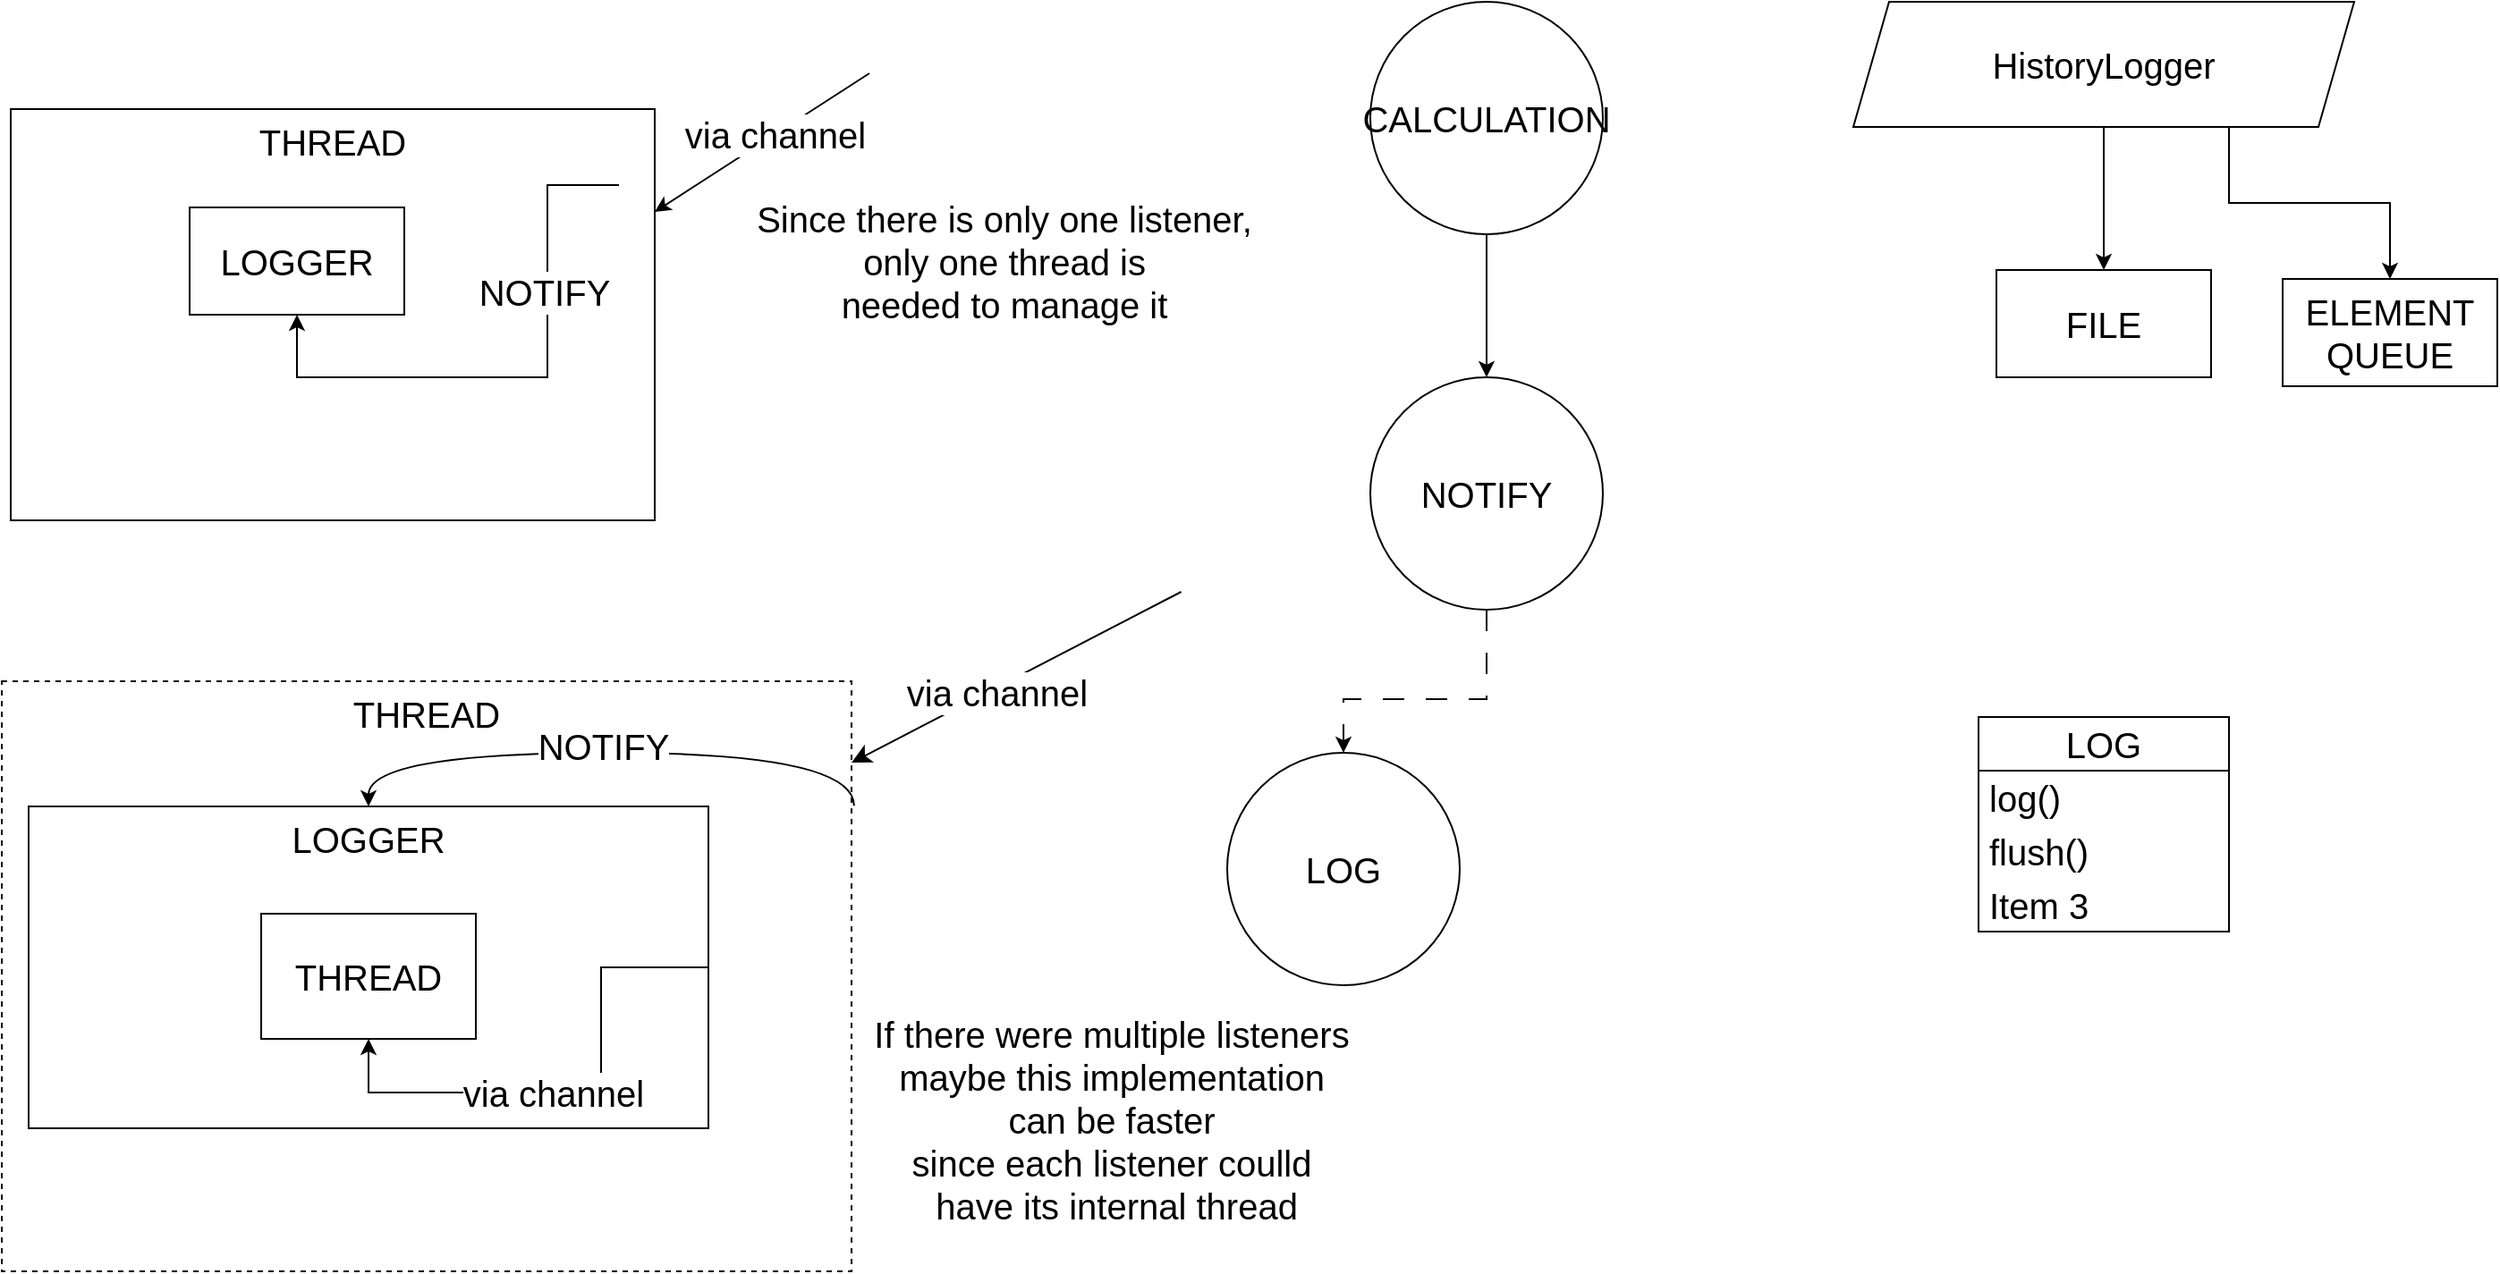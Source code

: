 <mxfile version="24.7.17">
  <diagram name="Pagina-1" id="GboWn5o7Vftw5dDqFKzs">
    <mxGraphModel dx="2327" dy="887" grid="1" gridSize="10" guides="1" tooltips="1" connect="1" arrows="1" fold="1" page="1" pageScale="1" pageWidth="827" pageHeight="1169" math="0" shadow="0">
      <root>
        <mxCell id="0" />
        <mxCell id="1" parent="0" />
        <mxCell id="7_edzRUPEEUcbgcPLdio-42" value="THREAD" style="rounded=0;whiteSpace=wrap;html=1;verticalAlign=top;fontSize=20;dashed=1;" vertex="1" parent="1">
          <mxGeometry x="-815" y="390" width="475" height="330" as="geometry" />
        </mxCell>
        <mxCell id="7_edzRUPEEUcbgcPLdio-46" style="rounded=0;orthogonalLoop=1;jettySize=auto;html=1;exitX=1.003;exitY=0.211;exitDx=0;exitDy=0;entryX=0.5;entryY=0;entryDx=0;entryDy=0;exitPerimeter=0;edgeStyle=orthogonalEdgeStyle;curved=1;" edge="1" parent="1" source="7_edzRUPEEUcbgcPLdio-42" target="7_edzRUPEEUcbgcPLdio-34">
          <mxGeometry relative="1" as="geometry">
            <mxPoint x="-360" y="472.5" as="sourcePoint" />
            <mxPoint x="-630" y="460" as="targetPoint" />
            <Array as="points">
              <mxPoint x="-339" y="430" />
              <mxPoint x="-610" y="430" />
            </Array>
          </mxGeometry>
        </mxCell>
        <mxCell id="7_edzRUPEEUcbgcPLdio-47" value="NOTIFY" style="edgeLabel;html=1;align=center;verticalAlign=middle;resizable=0;points=[];fontSize=20;" vertex="1" connectable="0" parent="7_edzRUPEEUcbgcPLdio-46">
          <mxGeometry x="-0.167" y="-4" relative="1" as="geometry">
            <mxPoint x="-32" as="offset" />
          </mxGeometry>
        </mxCell>
        <mxCell id="7_edzRUPEEUcbgcPLdio-10" value="&lt;font style=&quot;font-size: 20px;&quot;&gt;LOG&lt;/font&gt;" style="swimlane;fontStyle=0;childLayout=stackLayout;horizontal=1;startSize=30;horizontalStack=0;resizeParent=1;resizeParentMax=0;resizeLast=0;collapsible=1;marginBottom=0;whiteSpace=wrap;html=1;fontSize=20;" vertex="1" parent="1">
          <mxGeometry x="290" y="410" width="140" height="120" as="geometry" />
        </mxCell>
        <mxCell id="7_edzRUPEEUcbgcPLdio-11" value="log()" style="text;strokeColor=none;fillColor=none;align=left;verticalAlign=middle;spacingLeft=4;spacingRight=4;overflow=hidden;points=[[0,0.5],[1,0.5]];portConstraint=eastwest;rotatable=0;whiteSpace=wrap;html=1;fontSize=20;" vertex="1" parent="7_edzRUPEEUcbgcPLdio-10">
          <mxGeometry y="30" width="140" height="30" as="geometry" />
        </mxCell>
        <mxCell id="7_edzRUPEEUcbgcPLdio-12" value="flush()" style="text;strokeColor=none;fillColor=none;align=left;verticalAlign=middle;spacingLeft=4;spacingRight=4;overflow=hidden;points=[[0,0.5],[1,0.5]];portConstraint=eastwest;rotatable=0;whiteSpace=wrap;html=1;fontSize=20;" vertex="1" parent="7_edzRUPEEUcbgcPLdio-10">
          <mxGeometry y="60" width="140" height="30" as="geometry" />
        </mxCell>
        <mxCell id="7_edzRUPEEUcbgcPLdio-13" value="Item 3" style="text;strokeColor=none;fillColor=none;align=left;verticalAlign=middle;spacingLeft=4;spacingRight=4;overflow=hidden;points=[[0,0.5],[1,0.5]];portConstraint=eastwest;rotatable=0;whiteSpace=wrap;html=1;fontSize=20;" vertex="1" parent="7_edzRUPEEUcbgcPLdio-10">
          <mxGeometry y="90" width="140" height="30" as="geometry" />
        </mxCell>
        <mxCell id="7_edzRUPEEUcbgcPLdio-18" value="" style="edgeStyle=orthogonalEdgeStyle;rounded=0;orthogonalLoop=1;jettySize=auto;html=1;fontSize=20;" edge="1" parent="1" source="7_edzRUPEEUcbgcPLdio-14" target="7_edzRUPEEUcbgcPLdio-17">
          <mxGeometry relative="1" as="geometry" />
        </mxCell>
        <mxCell id="7_edzRUPEEUcbgcPLdio-24" style="edgeStyle=orthogonalEdgeStyle;rounded=0;orthogonalLoop=1;jettySize=auto;html=1;exitX=0.75;exitY=1;exitDx=0;exitDy=0;entryX=0.5;entryY=0;entryDx=0;entryDy=0;fontSize=20;" edge="1" parent="1" source="7_edzRUPEEUcbgcPLdio-14" target="7_edzRUPEEUcbgcPLdio-23">
          <mxGeometry relative="1" as="geometry" />
        </mxCell>
        <mxCell id="7_edzRUPEEUcbgcPLdio-14" value="&lt;font style=&quot;font-size: 20px;&quot;&gt;HistoryLogger&lt;/font&gt;" style="shape=parallelogram;perimeter=parallelogramPerimeter;whiteSpace=wrap;html=1;fixedSize=1;fontSize=20;" vertex="1" parent="1">
          <mxGeometry x="220" y="10" width="280" height="70" as="geometry" />
        </mxCell>
        <mxCell id="7_edzRUPEEUcbgcPLdio-17" value="FILE" style="whiteSpace=wrap;html=1;fontSize=20;" vertex="1" parent="1">
          <mxGeometry x="300" y="160" width="120" height="60" as="geometry" />
        </mxCell>
        <mxCell id="7_edzRUPEEUcbgcPLdio-23" value="ELEMENT QUEUE" style="whiteSpace=wrap;html=1;fontSize=20;" vertex="1" parent="1">
          <mxGeometry x="460" y="165" width="120" height="60" as="geometry" />
        </mxCell>
        <mxCell id="7_edzRUPEEUcbgcPLdio-28" value="" style="edgeStyle=orthogonalEdgeStyle;rounded=0;orthogonalLoop=1;jettySize=auto;html=1;fontSize=20;" edge="1" parent="1" source="7_edzRUPEEUcbgcPLdio-26" target="7_edzRUPEEUcbgcPLdio-27">
          <mxGeometry relative="1" as="geometry" />
        </mxCell>
        <mxCell id="7_edzRUPEEUcbgcPLdio-26" value="CALCULATION" style="ellipse;whiteSpace=wrap;html=1;aspect=fixed;fontSize=20;" vertex="1" parent="1">
          <mxGeometry x="-50" y="10" width="130" height="130" as="geometry" />
        </mxCell>
        <mxCell id="7_edzRUPEEUcbgcPLdio-30" value="" style="edgeStyle=orthogonalEdgeStyle;rounded=0;orthogonalLoop=1;jettySize=auto;html=1;dashed=1;dashPattern=12 12;fontSize=20;" edge="1" parent="1" source="7_edzRUPEEUcbgcPLdio-27" target="7_edzRUPEEUcbgcPLdio-29">
          <mxGeometry relative="1" as="geometry">
            <Array as="points">
              <mxPoint x="15" y="400" />
              <mxPoint x="-65" y="400" />
            </Array>
          </mxGeometry>
        </mxCell>
        <mxCell id="7_edzRUPEEUcbgcPLdio-27" value="NOTIFY" style="ellipse;whiteSpace=wrap;html=1;aspect=fixed;fontSize=20;" vertex="1" parent="1">
          <mxGeometry x="-50" y="220" width="130" height="130" as="geometry" />
        </mxCell>
        <mxCell id="7_edzRUPEEUcbgcPLdio-29" value="LOG" style="ellipse;whiteSpace=wrap;html=1;aspect=fixed;fontSize=20;" vertex="1" parent="1">
          <mxGeometry x="-130" y="430" width="130" height="130" as="geometry" />
        </mxCell>
        <mxCell id="7_edzRUPEEUcbgcPLdio-32" value="&lt;div style=&quot;padding-top: 0px; font-size: 20px;&quot;&gt;&lt;span style=&quot;background-color: initial; font-size: 20px;&quot;&gt;THREAD&lt;/span&gt;&lt;/div&gt;" style="rounded=0;whiteSpace=wrap;html=1;align=center;verticalAlign=top;fontSize=20;" vertex="1" parent="1">
          <mxGeometry x="-810" y="70" width="360" height="230" as="geometry" />
        </mxCell>
        <mxCell id="7_edzRUPEEUcbgcPLdio-40" style="edgeStyle=orthogonalEdgeStyle;rounded=0;orthogonalLoop=1;jettySize=auto;html=1;exitX=1;exitY=0.25;exitDx=0;exitDy=0;fontSize=20;" edge="1" parent="1" target="7_edzRUPEEUcbgcPLdio-33">
          <mxGeometry relative="1" as="geometry">
            <mxPoint x="-470" y="112.5" as="sourcePoint" />
            <mxPoint x="-650.0" y="190" as="targetPoint" />
            <Array as="points">
              <mxPoint x="-510" y="113" />
              <mxPoint x="-510" y="220" />
              <mxPoint x="-650" y="220" />
            </Array>
          </mxGeometry>
        </mxCell>
        <mxCell id="7_edzRUPEEUcbgcPLdio-43" value="NOTIFY" style="edgeLabel;html=1;align=center;verticalAlign=middle;resizable=0;points=[];fontSize=20;" vertex="1" connectable="0" parent="7_edzRUPEEUcbgcPLdio-40">
          <mxGeometry x="-0.386" y="-2" relative="1" as="geometry">
            <mxPoint as="offset" />
          </mxGeometry>
        </mxCell>
        <mxCell id="7_edzRUPEEUcbgcPLdio-33" value="LOGGER" style="rounded=0;whiteSpace=wrap;html=1;fontSize=20;" vertex="1" parent="1">
          <mxGeometry x="-710" y="125" width="120" height="60" as="geometry" />
        </mxCell>
        <mxCell id="7_edzRUPEEUcbgcPLdio-34" value="LOGGER" style="whiteSpace=wrap;html=1;verticalAlign=top;fontSize=20;" vertex="1" parent="1">
          <mxGeometry x="-800" y="460" width="380" height="180" as="geometry" />
        </mxCell>
        <mxCell id="7_edzRUPEEUcbgcPLdio-36" style="edgeStyle=orthogonalEdgeStyle;rounded=0;orthogonalLoop=1;jettySize=auto;html=1;exitX=1;exitY=0.5;exitDx=0;exitDy=0;fontSize=20;" edge="1" parent="1" source="7_edzRUPEEUcbgcPLdio-34" target="7_edzRUPEEUcbgcPLdio-35">
          <mxGeometry relative="1" as="geometry">
            <Array as="points">
              <mxPoint x="-480" y="550" />
              <mxPoint x="-480" y="620" />
              <mxPoint x="-610" y="620" />
            </Array>
          </mxGeometry>
        </mxCell>
        <mxCell id="7_edzRUPEEUcbgcPLdio-37" value="&lt;font style=&quot;font-size: 20px;&quot;&gt;via channel&lt;/font&gt;" style="edgeLabel;html=1;align=center;verticalAlign=middle;resizable=0;points=[];fontSize=20;" vertex="1" connectable="0" parent="7_edzRUPEEUcbgcPLdio-36">
          <mxGeometry x="0.083" relative="1" as="geometry">
            <mxPoint as="offset" />
          </mxGeometry>
        </mxCell>
        <mxCell id="7_edzRUPEEUcbgcPLdio-35" value="THREAD" style="rounded=0;whiteSpace=wrap;html=1;fontSize=20;" vertex="1" parent="1">
          <mxGeometry x="-670" y="520" width="120" height="70" as="geometry" />
        </mxCell>
        <mxCell id="7_edzRUPEEUcbgcPLdio-38" value="" style="edgeStyle=none;orthogonalLoop=1;jettySize=auto;html=1;rounded=0;entryX=1;entryY=0.25;entryDx=0;entryDy=0;fontSize=20;" edge="1" parent="1" target="7_edzRUPEEUcbgcPLdio-32">
          <mxGeometry width="100" relative="1" as="geometry">
            <mxPoint x="-330" y="50" as="sourcePoint" />
            <mxPoint x="-230" y="50" as="targetPoint" />
            <Array as="points" />
          </mxGeometry>
        </mxCell>
        <mxCell id="7_edzRUPEEUcbgcPLdio-39" value="&lt;font style=&quot;font-size: 20px;&quot;&gt;via channel&lt;/font&gt;" style="edgeLabel;html=1;align=center;verticalAlign=middle;resizable=0;points=[];fontSize=20;" vertex="1" connectable="0" parent="7_edzRUPEEUcbgcPLdio-38">
          <mxGeometry x="-0.119" relative="1" as="geometry">
            <mxPoint as="offset" />
          </mxGeometry>
        </mxCell>
        <mxCell id="7_edzRUPEEUcbgcPLdio-41" value="Since there is only one listener, &lt;br&gt;only one thread is &lt;br&gt;needed to manage it" style="text;html=1;align=center;verticalAlign=middle;resizable=0;points=[];autosize=1;strokeColor=none;fillColor=none;fontSize=20;" vertex="1" parent="1">
          <mxGeometry x="-405" y="110" width="300" height="90" as="geometry" />
        </mxCell>
        <mxCell id="7_edzRUPEEUcbgcPLdio-48" value="" style="endArrow=classic;html=1;rounded=0;endSize=8;startSize=8;sourcePerimeterSpacing=0;targetPerimeterSpacing=0;entryX=0.991;entryY=0.138;entryDx=0;entryDy=0;entryPerimeter=0;" edge="1" parent="1">
          <mxGeometry width="100" relative="1" as="geometry">
            <mxPoint x="-155.72" y="340" as="sourcePoint" />
            <mxPoint x="-339.995" y="435.54" as="targetPoint" />
          </mxGeometry>
        </mxCell>
        <mxCell id="7_edzRUPEEUcbgcPLdio-49" value="via channel" style="edgeLabel;html=1;align=center;verticalAlign=middle;resizable=0;points=[];fontSize=20;" vertex="1" connectable="0" parent="7_edzRUPEEUcbgcPLdio-48">
          <mxGeometry x="0.133" y="2" relative="1" as="geometry">
            <mxPoint as="offset" />
          </mxGeometry>
        </mxCell>
        <mxCell id="7_edzRUPEEUcbgcPLdio-50" value="If there were multiple listeners&lt;br style=&quot;font-size: 20px;&quot;&gt;maybe this implementation &lt;br style=&quot;font-size: 20px;&quot;&gt;can be faster&lt;br style=&quot;font-size: 20px;&quot;&gt;since each listener coulld&lt;br style=&quot;font-size: 20px;&quot;&gt;&amp;nbsp;have its internal thread" style="text;html=1;align=center;verticalAlign=middle;resizable=0;points=[];autosize=1;strokeColor=none;fillColor=none;fontSize=20;" vertex="1" parent="1">
          <mxGeometry x="-340" y="570" width="290" height="130" as="geometry" />
        </mxCell>
      </root>
    </mxGraphModel>
  </diagram>
</mxfile>
